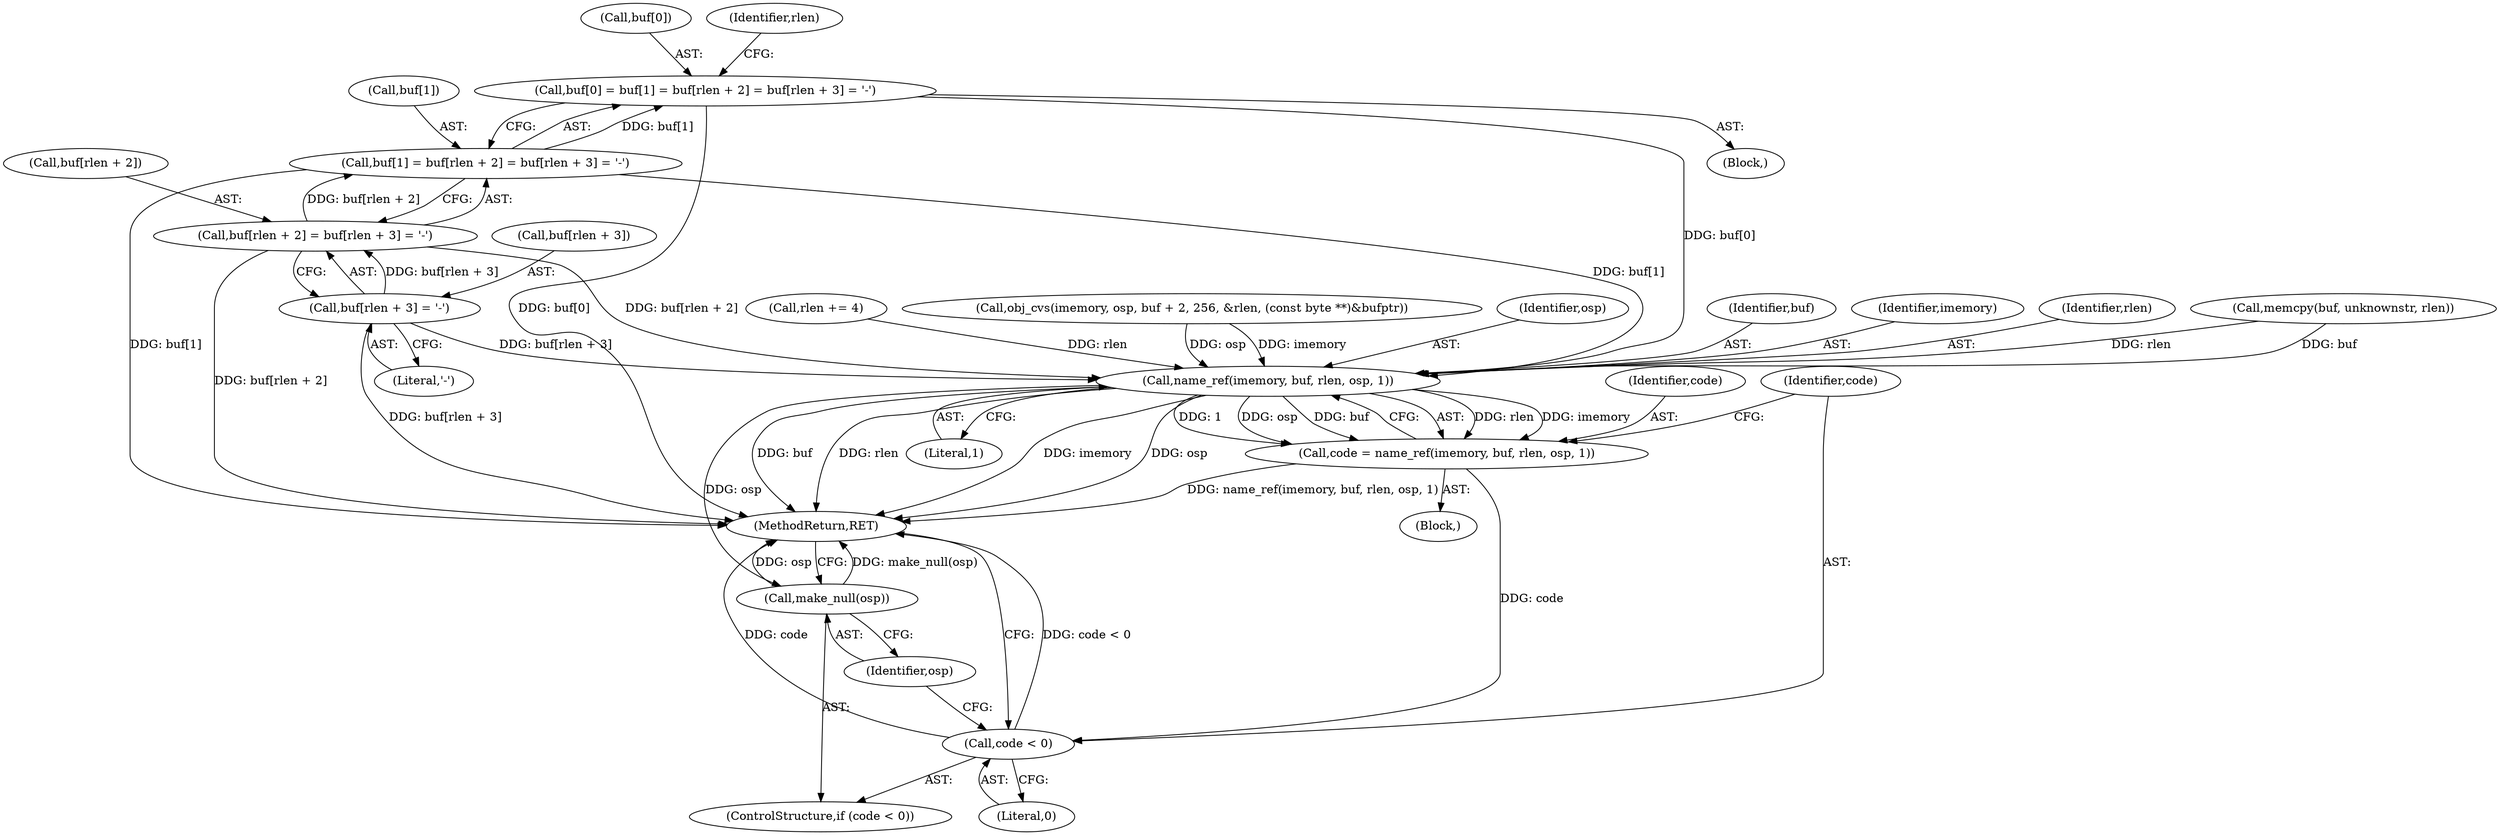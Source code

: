 digraph "0_ghostscript_a6807394bd94b708be24758287b606154daaaed9@array" {
"1000745" [label="(Call,buf[0] = buf[1] = buf[rlen + 2] = buf[rlen + 3] = '-')"];
"1000749" [label="(Call,buf[1] = buf[rlen + 2] = buf[rlen + 3] = '-')"];
"1000753" [label="(Call,buf[rlen + 2] = buf[rlen + 3] = '-')"];
"1000759" [label="(Call,buf[rlen + 3] = '-')"];
"1000771" [label="(Call,name_ref(imemory, buf, rlen, osp, 1))"];
"1000769" [label="(Call,code = name_ref(imemory, buf, rlen, osp, 1))"];
"1000778" [label="(Call,code < 0)"];
"1000781" [label="(Call,make_null(osp))"];
"1000760" [label="(Call,buf[rlen + 3])"];
"1000744" [label="(Block,)"];
"1000750" [label="(Call,buf[1])"];
"1000779" [label="(Identifier,code)"];
"1000710" [label="(Block,)"];
"1000782" [label="(Identifier,osp)"];
"1000766" [label="(Call,rlen += 4)"];
"1000765" [label="(Literal,'-')"];
"1000780" [label="(Literal,0)"];
"1000783" [label="(MethodReturn,RET)"];
"1000753" [label="(Call,buf[rlen + 2] = buf[rlen + 3] = '-')"];
"1000745" [label="(Call,buf[0] = buf[1] = buf[rlen + 2] = buf[rlen + 3] = '-')"];
"1000754" [label="(Call,buf[rlen + 2])"];
"1000713" [label="(Call,obj_cvs(imemory, osp, buf + 2, 256, &rlen, (const byte **)&bufptr))"];
"1000775" [label="(Identifier,osp)"];
"1000773" [label="(Identifier,buf)"];
"1000746" [label="(Call,buf[0])"];
"1000767" [label="(Identifier,rlen)"];
"1000777" [label="(ControlStructure,if (code < 0))"];
"1000771" [label="(Call,name_ref(imemory, buf, rlen, osp, 1))"];
"1000772" [label="(Identifier,imemory)"];
"1000769" [label="(Call,code = name_ref(imemory, buf, rlen, osp, 1))"];
"1000759" [label="(Call,buf[rlen + 3] = '-')"];
"1000749" [label="(Call,buf[1] = buf[rlen + 2] = buf[rlen + 3] = '-')"];
"1000778" [label="(Call,code < 0)"];
"1000774" [label="(Identifier,rlen)"];
"1000781" [label="(Call,make_null(osp))"];
"1000770" [label="(Identifier,code)"];
"1000739" [label="(Call,memcpy(buf, unknownstr, rlen))"];
"1000776" [label="(Literal,1)"];
"1000745" -> "1000744"  [label="AST: "];
"1000745" -> "1000749"  [label="CFG: "];
"1000746" -> "1000745"  [label="AST: "];
"1000749" -> "1000745"  [label="AST: "];
"1000767" -> "1000745"  [label="CFG: "];
"1000745" -> "1000783"  [label="DDG: buf[0]"];
"1000749" -> "1000745"  [label="DDG: buf[1]"];
"1000745" -> "1000771"  [label="DDG: buf[0]"];
"1000749" -> "1000753"  [label="CFG: "];
"1000750" -> "1000749"  [label="AST: "];
"1000753" -> "1000749"  [label="AST: "];
"1000749" -> "1000783"  [label="DDG: buf[1]"];
"1000753" -> "1000749"  [label="DDG: buf[rlen + 2]"];
"1000749" -> "1000771"  [label="DDG: buf[1]"];
"1000753" -> "1000759"  [label="CFG: "];
"1000754" -> "1000753"  [label="AST: "];
"1000759" -> "1000753"  [label="AST: "];
"1000753" -> "1000783"  [label="DDG: buf[rlen + 2]"];
"1000759" -> "1000753"  [label="DDG: buf[rlen + 3]"];
"1000753" -> "1000771"  [label="DDG: buf[rlen + 2]"];
"1000759" -> "1000765"  [label="CFG: "];
"1000760" -> "1000759"  [label="AST: "];
"1000765" -> "1000759"  [label="AST: "];
"1000759" -> "1000783"  [label="DDG: buf[rlen + 3]"];
"1000759" -> "1000771"  [label="DDG: buf[rlen + 3]"];
"1000771" -> "1000769"  [label="AST: "];
"1000771" -> "1000776"  [label="CFG: "];
"1000772" -> "1000771"  [label="AST: "];
"1000773" -> "1000771"  [label="AST: "];
"1000774" -> "1000771"  [label="AST: "];
"1000775" -> "1000771"  [label="AST: "];
"1000776" -> "1000771"  [label="AST: "];
"1000769" -> "1000771"  [label="CFG: "];
"1000771" -> "1000783"  [label="DDG: buf"];
"1000771" -> "1000783"  [label="DDG: rlen"];
"1000771" -> "1000783"  [label="DDG: imemory"];
"1000771" -> "1000783"  [label="DDG: osp"];
"1000771" -> "1000769"  [label="DDG: rlen"];
"1000771" -> "1000769"  [label="DDG: imemory"];
"1000771" -> "1000769"  [label="DDG: 1"];
"1000771" -> "1000769"  [label="DDG: osp"];
"1000771" -> "1000769"  [label="DDG: buf"];
"1000713" -> "1000771"  [label="DDG: imemory"];
"1000713" -> "1000771"  [label="DDG: osp"];
"1000739" -> "1000771"  [label="DDG: buf"];
"1000739" -> "1000771"  [label="DDG: rlen"];
"1000766" -> "1000771"  [label="DDG: rlen"];
"1000771" -> "1000781"  [label="DDG: osp"];
"1000769" -> "1000710"  [label="AST: "];
"1000770" -> "1000769"  [label="AST: "];
"1000779" -> "1000769"  [label="CFG: "];
"1000769" -> "1000783"  [label="DDG: name_ref(imemory, buf, rlen, osp, 1)"];
"1000769" -> "1000778"  [label="DDG: code"];
"1000778" -> "1000777"  [label="AST: "];
"1000778" -> "1000780"  [label="CFG: "];
"1000779" -> "1000778"  [label="AST: "];
"1000780" -> "1000778"  [label="AST: "];
"1000782" -> "1000778"  [label="CFG: "];
"1000783" -> "1000778"  [label="CFG: "];
"1000778" -> "1000783"  [label="DDG: code < 0"];
"1000778" -> "1000783"  [label="DDG: code"];
"1000781" -> "1000777"  [label="AST: "];
"1000781" -> "1000782"  [label="CFG: "];
"1000782" -> "1000781"  [label="AST: "];
"1000783" -> "1000781"  [label="CFG: "];
"1000781" -> "1000783"  [label="DDG: make_null(osp)"];
"1000781" -> "1000783"  [label="DDG: osp"];
}
